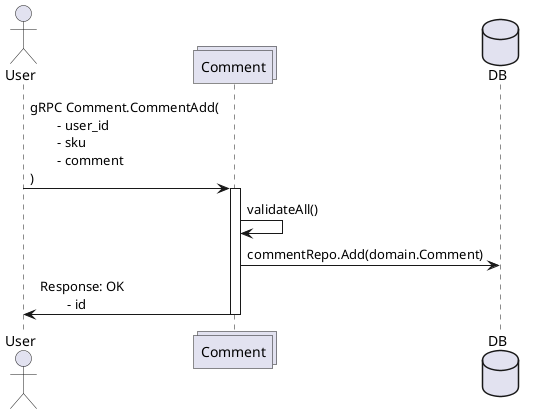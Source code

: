 @startuml

actor User as u
collections Comment as c
database DB as db


u -> c : gRPC Comment.CommentAdd(\n\t- user_id\n\t- sku\n\t- comment\n)
activate c
c -> c : validateAll()
c -> db : commentRepo.Add(domain.Comment)

c -> u : Response: OK\n\t- id

deactivate c

@enduml
